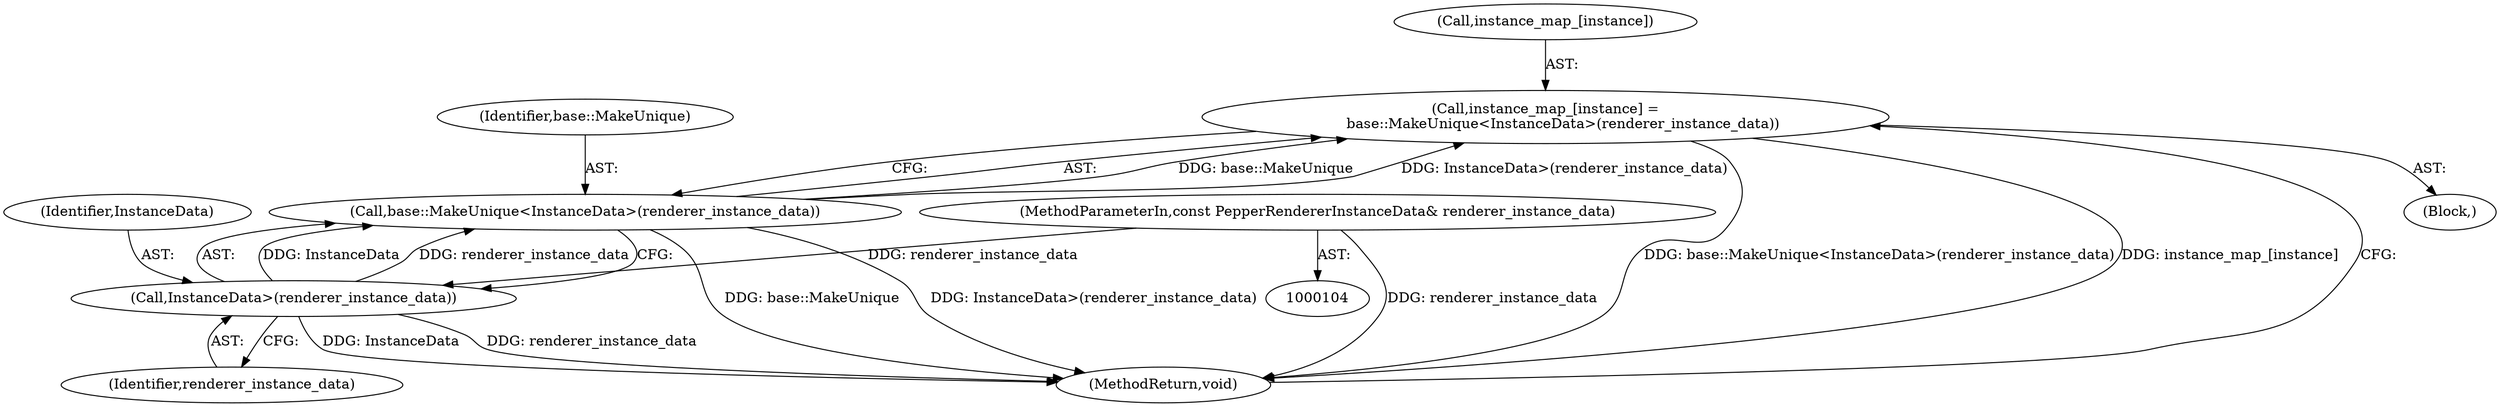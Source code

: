 digraph "0_Chrome_66b99f3fe60dce77f079cc9c07164f6a34dbea37@array" {
"1000114" [label="(Call,instance_map_[instance] =\n        base::MakeUnique<InstanceData>(renderer_instance_data))"];
"1000118" [label="(Call,base::MakeUnique<InstanceData>(renderer_instance_data))"];
"1000120" [label="(Call,InstanceData>(renderer_instance_data))"];
"1000106" [label="(MethodParameterIn,const PepperRendererInstanceData& renderer_instance_data)"];
"1000113" [label="(Block,)"];
"1000115" [label="(Call,instance_map_[instance])"];
"1000122" [label="(Identifier,renderer_instance_data)"];
"1000119" [label="(Identifier,base::MakeUnique)"];
"1000114" [label="(Call,instance_map_[instance] =\n        base::MakeUnique<InstanceData>(renderer_instance_data))"];
"1000121" [label="(Identifier,InstanceData)"];
"1000120" [label="(Call,InstanceData>(renderer_instance_data))"];
"1000106" [label="(MethodParameterIn,const PepperRendererInstanceData& renderer_instance_data)"];
"1000118" [label="(Call,base::MakeUnique<InstanceData>(renderer_instance_data))"];
"1000126" [label="(MethodReturn,void)"];
"1000114" -> "1000113"  [label="AST: "];
"1000114" -> "1000118"  [label="CFG: "];
"1000115" -> "1000114"  [label="AST: "];
"1000118" -> "1000114"  [label="AST: "];
"1000126" -> "1000114"  [label="CFG: "];
"1000114" -> "1000126"  [label="DDG: base::MakeUnique<InstanceData>(renderer_instance_data)"];
"1000114" -> "1000126"  [label="DDG: instance_map_[instance]"];
"1000118" -> "1000114"  [label="DDG: base::MakeUnique"];
"1000118" -> "1000114"  [label="DDG: InstanceData>(renderer_instance_data)"];
"1000118" -> "1000120"  [label="CFG: "];
"1000119" -> "1000118"  [label="AST: "];
"1000120" -> "1000118"  [label="AST: "];
"1000118" -> "1000126"  [label="DDG: base::MakeUnique"];
"1000118" -> "1000126"  [label="DDG: InstanceData>(renderer_instance_data)"];
"1000120" -> "1000118"  [label="DDG: InstanceData"];
"1000120" -> "1000118"  [label="DDG: renderer_instance_data"];
"1000120" -> "1000122"  [label="CFG: "];
"1000121" -> "1000120"  [label="AST: "];
"1000122" -> "1000120"  [label="AST: "];
"1000120" -> "1000126"  [label="DDG: renderer_instance_data"];
"1000120" -> "1000126"  [label="DDG: InstanceData"];
"1000106" -> "1000120"  [label="DDG: renderer_instance_data"];
"1000106" -> "1000104"  [label="AST: "];
"1000106" -> "1000126"  [label="DDG: renderer_instance_data"];
}
